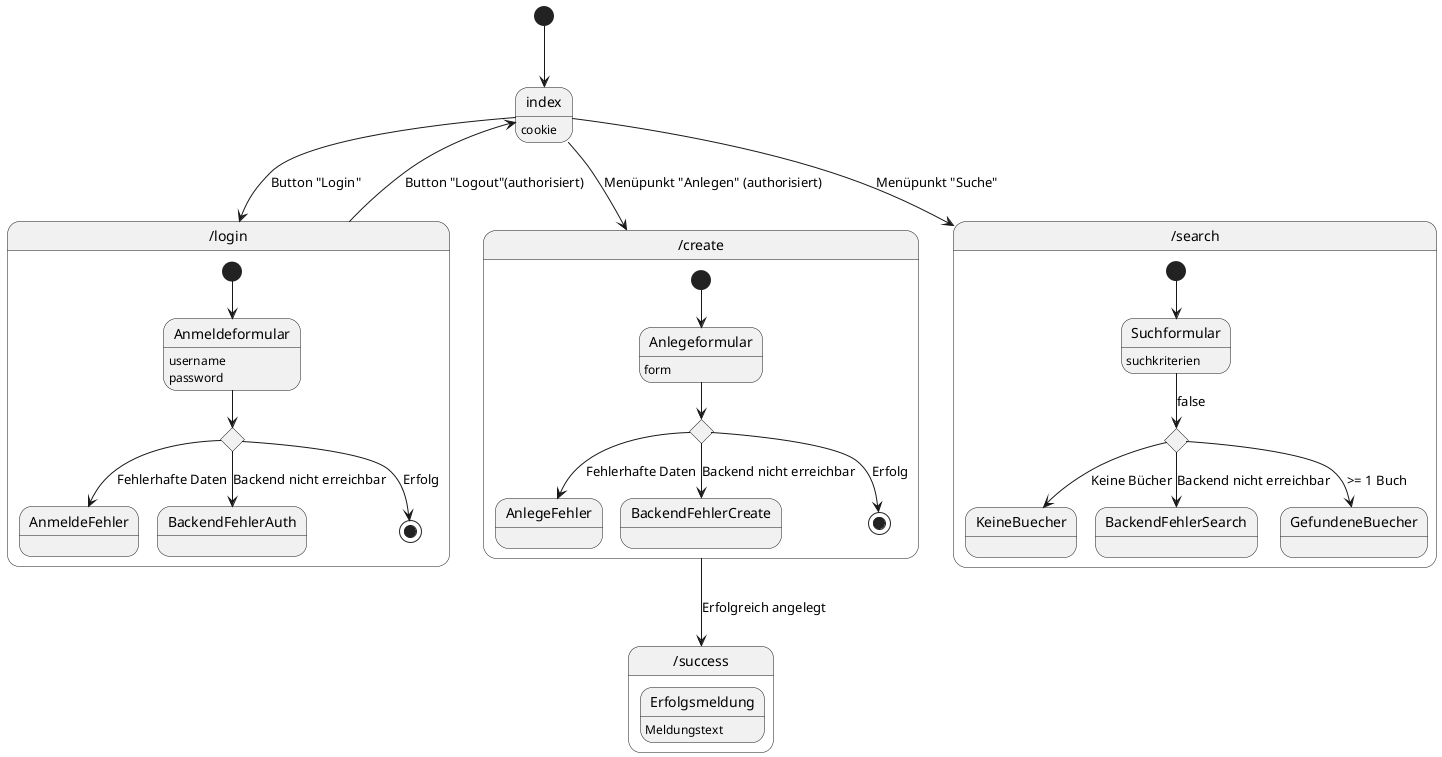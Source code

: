 @startuml Zustandsdiagramm

[*] --> index
index: cookie

state "/login" as auth {
    Anmeldeformular: username
    Anmeldeformular: password
    state Anmeldergebnis <<choice>>

    [*] --> Anmeldeformular
    Anmeldeformular --> Anmeldergebnis
    Anmeldergebnis --> AnmeldeFehler: Fehlerhafte Daten
    Anmeldergebnis --> BackendFehlerAuth: Backend nicht erreichbar
    Anmeldergebnis --> [*]: Erfolg
}

state "/create" as create {

    state Anlegeergebnis <<choice>>
    Anlegeformular: form
    [*] --> Anlegeformular


    state Anlegeergebnis <<choice>>

    Anlegeformular --> Anlegeergebnis
    Anlegeergebnis --> AnlegeFehler :Fehlerhafte Daten
    Anlegeergebnis --> BackendFehlerCreate: Backend nicht erreichbar
    Anlegeergebnis --> [*]: Erfolg

}

state "/search" as search {
    state Suchergebnis <<choice>>

    [*] --> Suchformular
    Suchformular: suchkriterien
    state Suchergebnis <<choice>>

    Suchformular --> Suchergebnis: false
    Suchergebnis --> KeineBuecher: Keine Bücher
    Suchergebnis --> BackendFehlerSearch: Backend nicht erreichbar
    Suchergebnis --> GefundeneBuecher: >= 1 Buch
}

state "/success" as success {
    Erfolgsmeldung: Meldungstext
}



index --> auth: Button "Login"
auth --> index : Button "Logout"(authorisiert)
index --> create: Menüpunkt "Anlegen" (authorisiert)
index --> search: Menüpunkt "Suche"
create --> success : Erfolgreich angelegt
@enduml
